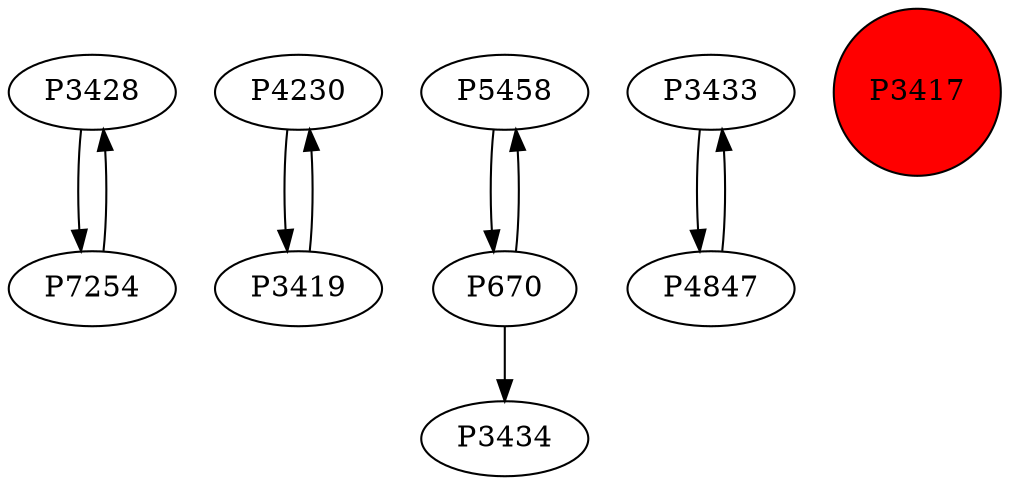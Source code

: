 digraph {
	P3428 -> P7254
	P7254 -> P3428
	P4230 -> P3419
	P5458 -> P670
	P3433 -> P4847
	P670 -> P5458
	P4847 -> P3433
	P670 -> P3434
	P3419 -> P4230
	P3417 [shape=circle]
	P3417 [style=filled]
	P3417 [fillcolor=red]
}